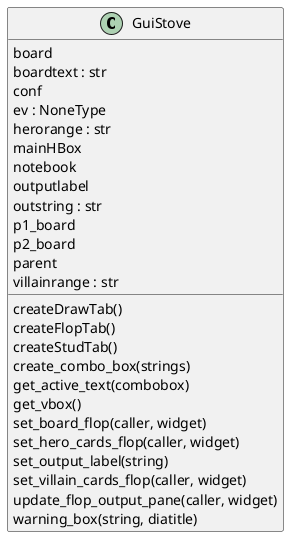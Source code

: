 @startuml classes
set namespaceSeparator none
class "GuiStove" as GuiStove.GuiStove {
  board
  boardtext : str
  conf
  ev : NoneType
  herorange : str
  mainHBox
  notebook
  outputlabel
  outstring : str
  p1_board
  p2_board
  parent
  villainrange : str
  createDrawTab()
  createFlopTab()
  createStudTab()
  create_combo_box(strings)
  get_active_text(combobox)
  get_vbox()
  set_board_flop(caller, widget)
  set_hero_cards_flop(caller, widget)
  set_output_label(string)
  set_villain_cards_flop(caller, widget)
  update_flop_output_pane(caller, widget)
  warning_box(string, diatitle)
}
@enduml
